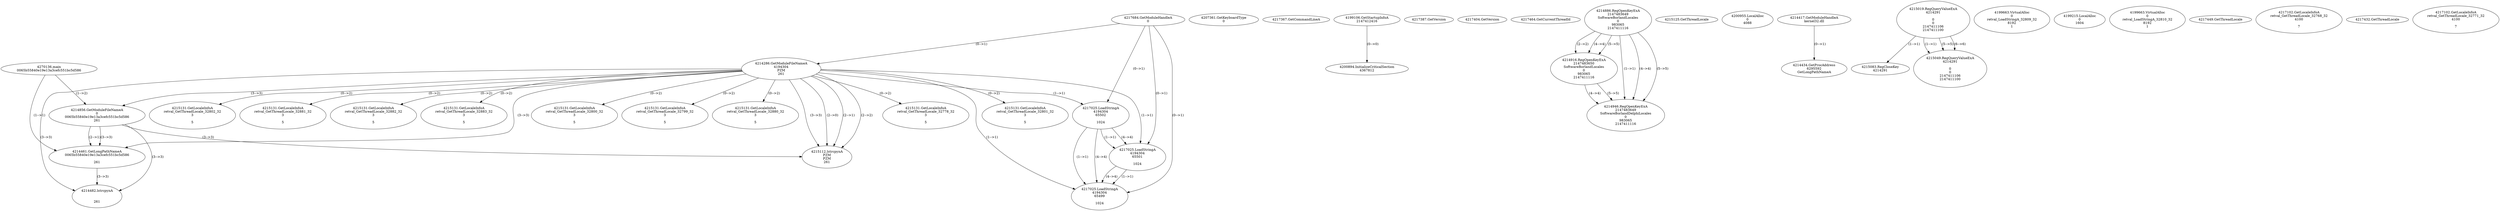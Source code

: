 // Global SCDG with merge call
digraph {
	0 [label="4270136.main
0065b55840e19e13a3cefc551bc5d586"]
	1 [label="4217684.GetModuleHandleA
0"]
	2 [label="4207361.GetKeyboardType
0"]
	3 [label="4217367.GetCommandLineA
"]
	4 [label="4199106.GetStartupInfoA
2147412416"]
	5 [label="4217387.GetVersion
"]
	6 [label="4217404.GetVersion
"]
	7 [label="4217464.GetCurrentThreadId
"]
	8 [label="4214286.GetModuleFileNameA
4194304
PZM
261"]
	1 -> 8 [label="(0-->1)"]
	9 [label="4214856.GetModuleFileNameA
0
0065b55840e19e13a3cefc551bc5d586
261"]
	0 -> 9 [label="(1-->2)"]
	8 -> 9 [label="(3-->3)"]
	10 [label="4214886.RegOpenKeyExA
2147483649
Software\Borland\Locales
0
983065
2147411116"]
	11 [label="4214916.RegOpenKeyExA
2147483650
Software\Borland\Locales
0
983065
2147411116"]
	10 -> 11 [label="(2-->2)"]
	10 -> 11 [label="(4-->4)"]
	10 -> 11 [label="(5-->5)"]
	12 [label="4214946.RegOpenKeyExA
2147483649
Software\Borland\Delphi\Locales
0
983065
2147411116"]
	10 -> 12 [label="(1-->1)"]
	10 -> 12 [label="(4-->4)"]
	11 -> 12 [label="(4-->4)"]
	10 -> 12 [label="(5-->5)"]
	11 -> 12 [label="(5-->5)"]
	13 [label="4215112.lstrcpynA
PZM
PZM
261"]
	8 -> 13 [label="(2-->1)"]
	8 -> 13 [label="(2-->2)"]
	8 -> 13 [label="(3-->3)"]
	9 -> 13 [label="(3-->3)"]
	8 -> 13 [label="(2-->0)"]
	14 [label="4215125.GetThreadLocale
"]
	15 [label="4215131.GetLocaleInfoA
retval_GetThreadLocale_32778_32
3

5"]
	8 -> 15 [label="(0-->2)"]
	16 [label="4217025.LoadStringA
4194304
65502

1024"]
	1 -> 16 [label="(0-->1)"]
	8 -> 16 [label="(1-->1)"]
	17 [label="4200894.InitializeCriticalSection
4367812"]
	4 -> 17 [label="(0-->0)"]
	18 [label="4200955.LocalAlloc
0
4088"]
	19 [label="4214417.GetModuleHandleA
kernel32.dll"]
	20 [label="4214434.GetProcAddress
6295592
GetLongPathNameA"]
	19 -> 20 [label="(0-->1)"]
	21 [label="4214461.GetLongPathNameA
0065b55840e19e13a3cefc551bc5d586

261"]
	0 -> 21 [label="(1-->1)"]
	9 -> 21 [label="(2-->1)"]
	8 -> 21 [label="(3-->3)"]
	9 -> 21 [label="(3-->3)"]
	22 [label="4214482.lstrcpynA


261"]
	8 -> 22 [label="(3-->3)"]
	9 -> 22 [label="(3-->3)"]
	21 -> 22 [label="(3-->3)"]
	23 [label="4215019.RegQueryValueExA
4214291

0
0
2147411106
2147411100"]
	24 [label="4215083.RegCloseKey
4214291"]
	23 -> 24 [label="(1-->1)"]
	25 [label="4215131.GetLocaleInfoA
retval_GetThreadLocale_32801_32
3

5"]
	8 -> 25 [label="(0-->2)"]
	26 [label="4199663.VirtualAlloc
0
retval_LoadStringA_32809_32
8192
1"]
	27 [label="4199215.LocalAlloc
0
1604"]
	28 [label="4215049.RegQueryValueExA
4214291

0
0
2147411106
2147411100"]
	23 -> 28 [label="(1-->1)"]
	23 -> 28 [label="(5-->5)"]
	23 -> 28 [label="(6-->6)"]
	29 [label="4215131.GetLocaleInfoA
retval_GetThreadLocale_32802_32
3

5"]
	8 -> 29 [label="(0-->2)"]
	30 [label="4199663.VirtualAlloc
0
retval_LoadStringA_32810_32
8192
1"]
	31 [label="4217449.GetThreadLocale
"]
	32 [label="4217102.GetLocaleInfoA
retval_GetThreadLocale_32768_32
4100

7"]
	33 [label="4215131.GetLocaleInfoA
retval_GetThreadLocale_32881_32
3

5"]
	8 -> 33 [label="(0-->2)"]
	34 [label="4217432.GetThreadLocale
"]
	35 [label="4217102.GetLocaleInfoA
retval_GetThreadLocale_32771_32
4100

7"]
	36 [label="4215131.GetLocaleInfoA
retval_GetThreadLocale_32882_32
3

5"]
	8 -> 36 [label="(0-->2)"]
	37 [label="4215131.GetLocaleInfoA
retval_GetThreadLocale_32883_32
3

5"]
	8 -> 37 [label="(0-->2)"]
	38 [label="4217025.LoadStringA
4194304
65501

1024"]
	1 -> 38 [label="(0-->1)"]
	8 -> 38 [label="(1-->1)"]
	16 -> 38 [label="(1-->1)"]
	16 -> 38 [label="(4-->4)"]
	39 [label="4217025.LoadStringA
4194304
65499

1024"]
	1 -> 39 [label="(0-->1)"]
	8 -> 39 [label="(1-->1)"]
	16 -> 39 [label="(1-->1)"]
	38 -> 39 [label="(1-->1)"]
	16 -> 39 [label="(4-->4)"]
	38 -> 39 [label="(4-->4)"]
	40 [label="4215131.GetLocaleInfoA
retval_GetThreadLocale_32800_32
3

5"]
	8 -> 40 [label="(0-->2)"]
	41 [label="4215131.GetLocaleInfoA
retval_GetThreadLocale_32799_32
3

5"]
	8 -> 41 [label="(0-->2)"]
	42 [label="4215131.GetLocaleInfoA
retval_GetThreadLocale_32880_32
3

5"]
	8 -> 42 [label="(0-->2)"]
}

